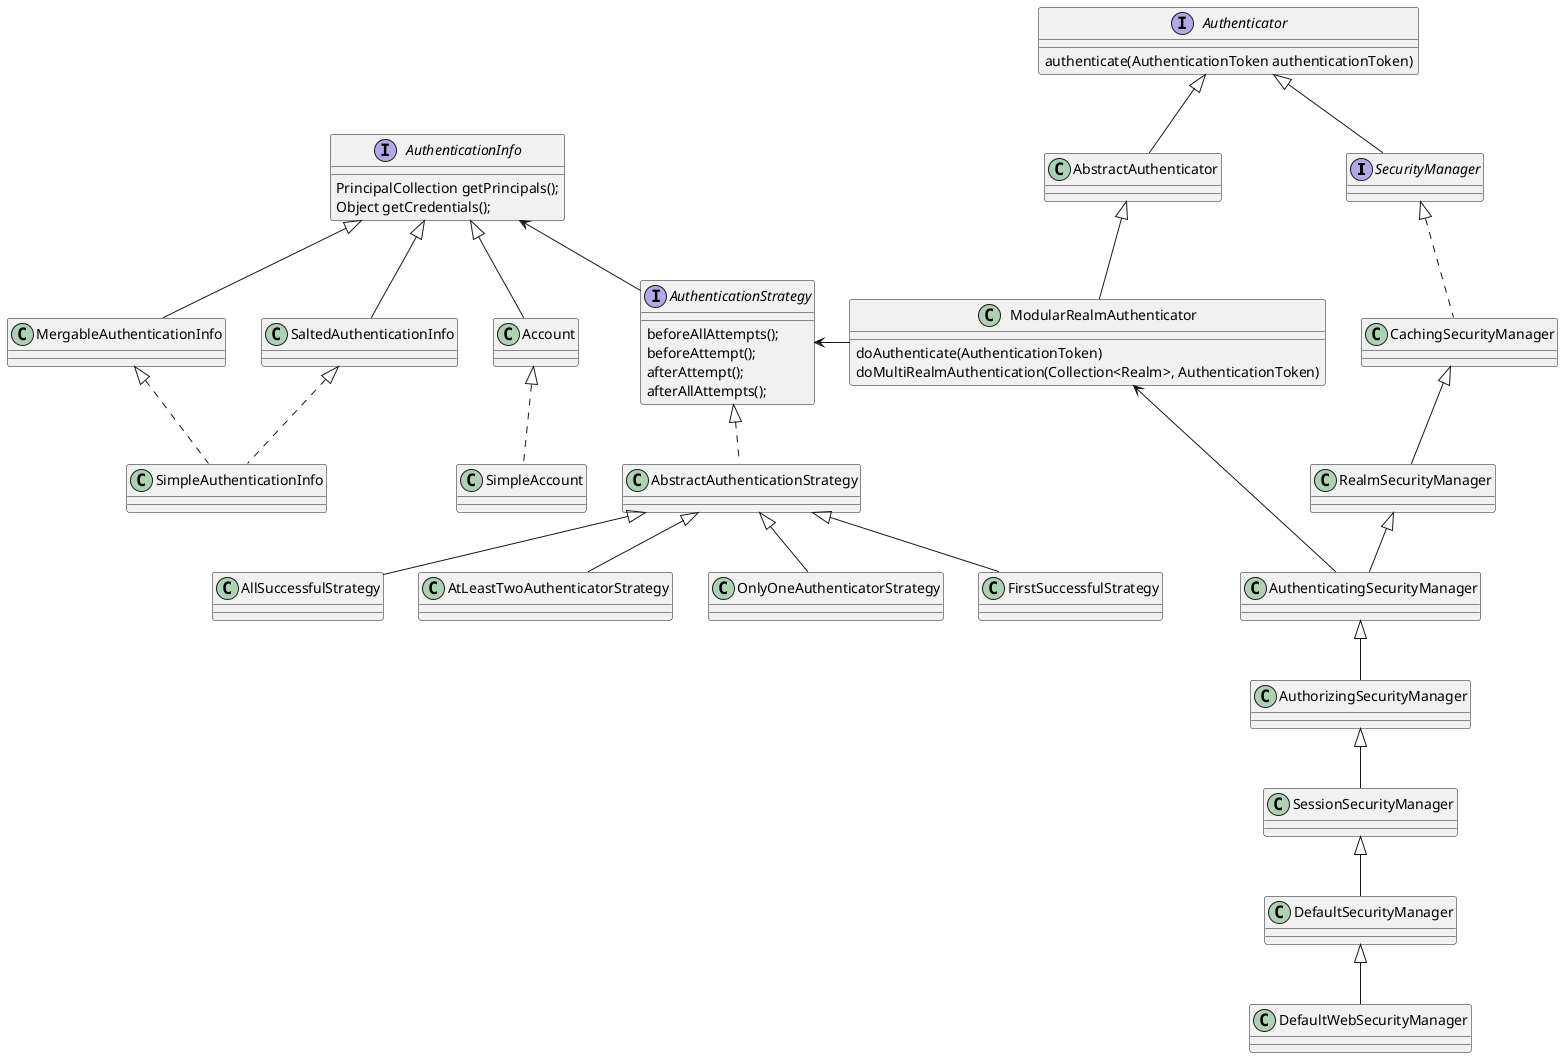 @startuml

interface SecurityManager


interface Authenticator{
    authenticate(AuthenticationToken authenticationToken)
}



interface AuthenticationInfo{
    PrincipalCollection getPrincipals();
    Object getCredentials();
}

interface AuthenticationStrategy{
    beforeAllAttempts();
    beforeAttempt();
    afterAttempt();
    afterAllAttempts();
}

class ModularRealmAuthenticator{
    'Attempts to authenticate the given token by iterating over the internal collection of
    doAuthenticate(AuthenticationToken)
    doMultiRealmAuthentication(Collection<Realm>, AuthenticationToken)
}






'--------------------------------SecurityManager----------------------------------
Authenticator <|-- SecurityManager
SecurityManager <|.. CachingSecurityManager
CachingSecurityManager <|-- RealmSecurityManager
RealmSecurityManager <|-- AuthenticatingSecurityManager
AuthenticatingSecurityManager <|-- AuthorizingSecurityManager
AuthorizingSecurityManager <|-- SessionSecurityManager
SessionSecurityManager <|-- DefaultSecurityManager
DefaultSecurityManager <|-- DefaultWebSecurityManager
'--------------------------------SecurityManager----------------------------------



'--------------------------------Authenticator--------------------------------------
Authenticator <|-- AbstractAuthenticator
AbstractAuthenticator <|-- ModularRealmAuthenticator
ModularRealmAuthenticator <-- AuthenticatingSecurityManager
'--------------------------------Authenticator---------------------------------------

'--------------------------------AuthenticationStrategy------------------------------
AuthenticationStrategy <|.. AbstractAuthenticationStrategy
AbstractAuthenticationStrategy <|-- FirstSuccessfulStrategy
AbstractAuthenticationStrategy <|-- AllSuccessfulStrategy
AbstractAuthenticationStrategy <|-- AtLeastTwoAuthenticatorStrategy
AbstractAuthenticationStrategy <|-- OnlyOneAuthenticatorStrategy
AuthenticationStrategy <- ModularRealmAuthenticator
'--------------------------------AuthenticationStrategy------------------------------

'--------------------------------AuthenticationInfo----------------------------------
AuthenticationInfo <|-- MergableAuthenticationInfo
AuthenticationInfo <|-- SaltedAuthenticationInfo
MergableAuthenticationInfo <|.. SimpleAuthenticationInfo
SaltedAuthenticationInfo <|.. SimpleAuthenticationInfo

AuthenticationInfo <|-- Account
Account <|.. SimpleAccount
AuthenticationInfo <-- AuthenticationStrategy
'--------------------------------AuthenticationInfo----------------------------------

@enduml
